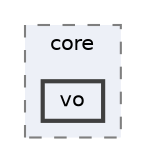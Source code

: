 digraph "repository/wom-core/src/main/java/com/sterlite/cal/wom/core/vo"
{
 // LATEX_PDF_SIZE
  bgcolor="transparent";
  edge [fontname=Helvetica,fontsize=10,labelfontname=Helvetica,labelfontsize=10];
  node [fontname=Helvetica,fontsize=10,shape=box,height=0.2,width=0.4];
  compound=true
  subgraph clusterdir_f3087650734ef04fcba97d017ec41c9a {
    graph [ bgcolor="#edf0f7", pencolor="grey50", label="core", fontname=Helvetica,fontsize=10 style="filled,dashed", URL="dir_f3087650734ef04fcba97d017ec41c9a.html",tooltip=""]
  dir_f8a9d2377cf7894201dccc6b312ee08c [label="vo", fillcolor="#edf0f7", color="grey25", style="filled,bold", URL="dir_f8a9d2377cf7894201dccc6b312ee08c.html",tooltip=""];
  }
}
